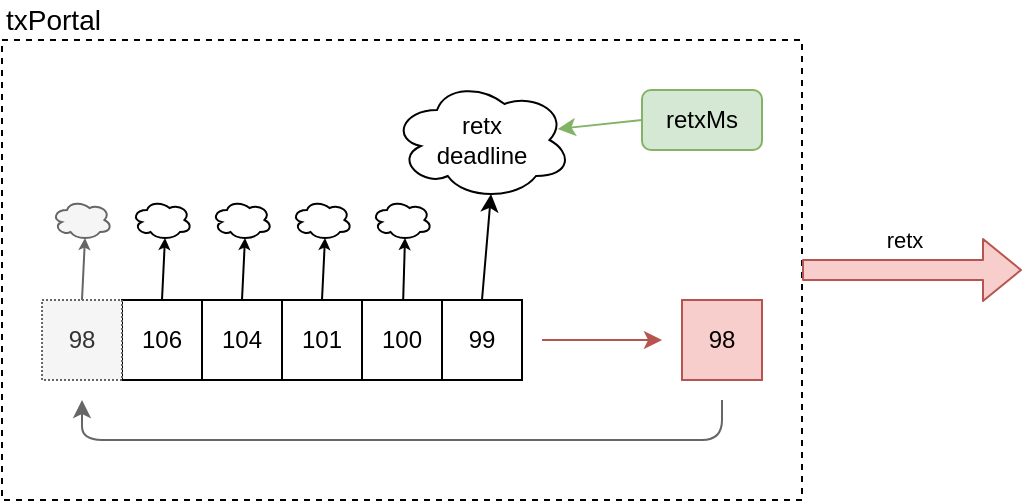 <mxfile version="13.7.9" type="device"><diagram id="m6W-XrrfuekSdxR8uqsP" name="Page-1"><mxGraphModel dx="1102" dy="1000" grid="1" gridSize="10" guides="1" tooltips="1" connect="1" arrows="1" fold="1" page="1" pageScale="1" pageWidth="600" pageHeight="300" math="0" shadow="0"><root><mxCell id="0"/><mxCell id="1" parent="0"/><mxCell id="zu8UpgqI7oWSOQ8ruGEJ-33" value="" style="rounded=0;whiteSpace=wrap;html=1;dashed=1;fillColor=none;" parent="1" vertex="1"><mxGeometry x="45" y="45" width="400" height="230" as="geometry"/></mxCell><mxCell id="zu8UpgqI7oWSOQ8ruGEJ-1" value="99" style="rounded=0;whiteSpace=wrap;html=1;" parent="1" vertex="1"><mxGeometry x="265" y="175" width="40" height="40" as="geometry"/></mxCell><mxCell id="zu8UpgqI7oWSOQ8ruGEJ-3" value="101" style="rounded=0;whiteSpace=wrap;html=1;" parent="1" vertex="1"><mxGeometry x="185" y="175" width="40" height="40" as="geometry"/></mxCell><mxCell id="zu8UpgqI7oWSOQ8ruGEJ-4" value="104" style="rounded=0;whiteSpace=wrap;html=1;" parent="1" vertex="1"><mxGeometry x="145" y="175" width="40" height="40" as="geometry"/></mxCell><mxCell id="zu8UpgqI7oWSOQ8ruGEJ-5" value="106" style="rounded=0;whiteSpace=wrap;html=1;" parent="1" vertex="1"><mxGeometry x="105" y="175" width="40" height="40" as="geometry"/></mxCell><mxCell id="zu8UpgqI7oWSOQ8ruGEJ-7" value="retx&lt;br&gt;deadline" style="ellipse;shape=cloud;whiteSpace=wrap;html=1;" parent="1" vertex="1"><mxGeometry x="240" y="65" width="90" height="60" as="geometry"/></mxCell><mxCell id="zu8UpgqI7oWSOQ8ruGEJ-8" value="" style="endArrow=classic;html=1;entryX=0.55;entryY=0.95;entryDx=0;entryDy=0;entryPerimeter=0;exitX=0.5;exitY=0;exitDx=0;exitDy=0;" parent="1" source="zu8UpgqI7oWSOQ8ruGEJ-1" target="zu8UpgqI7oWSOQ8ruGEJ-7" edge="1"><mxGeometry width="50" height="50" relative="1" as="geometry"><mxPoint x="285" y="305" as="sourcePoint"/><mxPoint x="335" y="255" as="targetPoint"/></mxGeometry></mxCell><mxCell id="zu8UpgqI7oWSOQ8ruGEJ-10" value="" style="ellipse;shape=cloud;whiteSpace=wrap;html=1;" parent="1" vertex="1"><mxGeometry x="190" y="125" width="30" height="20" as="geometry"/></mxCell><mxCell id="zu8UpgqI7oWSOQ8ruGEJ-11" value="" style="ellipse;shape=cloud;whiteSpace=wrap;html=1;" parent="1" vertex="1"><mxGeometry x="150" y="125" width="30" height="20" as="geometry"/></mxCell><mxCell id="zu8UpgqI7oWSOQ8ruGEJ-12" value="" style="ellipse;shape=cloud;whiteSpace=wrap;html=1;" parent="1" vertex="1"><mxGeometry x="110" y="125" width="30" height="20" as="geometry"/></mxCell><mxCell id="zu8UpgqI7oWSOQ8ruGEJ-14" value="" style="endArrow=classic;html=1;entryX=0.55;entryY=0.95;entryDx=0;entryDy=0;entryPerimeter=0;exitX=0.5;exitY=0;exitDx=0;exitDy=0;endSize=3;startSize=3;" parent="1" source="zu8UpgqI7oWSOQ8ruGEJ-3" target="zu8UpgqI7oWSOQ8ruGEJ-10" edge="1"><mxGeometry width="50" height="50" relative="1" as="geometry"><mxPoint x="175" y="185" as="sourcePoint"/><mxPoint x="176.5" y="154.0" as="targetPoint"/></mxGeometry></mxCell><mxCell id="zu8UpgqI7oWSOQ8ruGEJ-15" value="" style="endArrow=classic;html=1;entryX=0.55;entryY=0.95;entryDx=0;entryDy=0;entryPerimeter=0;exitX=0.5;exitY=0;exitDx=0;exitDy=0;endSize=3;startSize=3;" parent="1" source="zu8UpgqI7oWSOQ8ruGEJ-4" target="zu8UpgqI7oWSOQ8ruGEJ-11" edge="1"><mxGeometry width="50" height="50" relative="1" as="geometry"><mxPoint x="105" y="195" as="sourcePoint"/><mxPoint x="106.5" y="164.0" as="targetPoint"/></mxGeometry></mxCell><mxCell id="zu8UpgqI7oWSOQ8ruGEJ-16" value="" style="endArrow=classic;html=1;entryX=0.55;entryY=0.95;entryDx=0;entryDy=0;entryPerimeter=0;exitX=0.5;exitY=0;exitDx=0;exitDy=0;endSize=3;startSize=3;" parent="1" source="zu8UpgqI7oWSOQ8ruGEJ-5" target="zu8UpgqI7oWSOQ8ruGEJ-12" edge="1"><mxGeometry width="50" height="50" relative="1" as="geometry"><mxPoint x="35" y="205" as="sourcePoint"/><mxPoint x="36.5" y="174.0" as="targetPoint"/></mxGeometry></mxCell><mxCell id="zu8UpgqI7oWSOQ8ruGEJ-17" value="98" style="rounded=0;whiteSpace=wrap;html=1;fillColor=#f8cecc;strokeColor=#b85450;" parent="1" vertex="1"><mxGeometry x="385" y="175" width="40" height="40" as="geometry"/></mxCell><mxCell id="zu8UpgqI7oWSOQ8ruGEJ-18" value="98" style="rounded=0;whiteSpace=wrap;html=1;dashed=1;dashPattern=1 1;fillColor=#f5f5f5;strokeColor=#666666;fontColor=#333333;" parent="1" vertex="1"><mxGeometry x="65" y="175" width="40" height="40" as="geometry"/></mxCell><mxCell id="zu8UpgqI7oWSOQ8ruGEJ-23" value="" style="ellipse;shape=cloud;whiteSpace=wrap;html=1;" parent="1" vertex="1"><mxGeometry x="230" y="125" width="30" height="20" as="geometry"/></mxCell><mxCell id="zu8UpgqI7oWSOQ8ruGEJ-24" value="100" style="rounded=0;whiteSpace=wrap;html=1;" parent="1" vertex="1"><mxGeometry x="225" y="175" width="40" height="40" as="geometry"/></mxCell><mxCell id="zu8UpgqI7oWSOQ8ruGEJ-25" value="" style="endArrow=classic;html=1;entryX=0.55;entryY=0.95;entryDx=0;entryDy=0;entryPerimeter=0;endSize=3;startSize=3;" parent="1" source="zu8UpgqI7oWSOQ8ruGEJ-24" target="zu8UpgqI7oWSOQ8ruGEJ-23" edge="1"><mxGeometry width="50" height="50" relative="1" as="geometry"><mxPoint x="335" y="185" as="sourcePoint"/><mxPoint x="336.5" y="154.0" as="targetPoint"/></mxGeometry></mxCell><mxCell id="zu8UpgqI7oWSOQ8ruGEJ-28" value="" style="ellipse;shape=cloud;whiteSpace=wrap;html=1;fillColor=#f5f5f5;strokeColor=#666666;fontColor=#333333;" parent="1" vertex="1"><mxGeometry x="70" y="125" width="30" height="20" as="geometry"/></mxCell><mxCell id="zu8UpgqI7oWSOQ8ruGEJ-29" value="" style="endArrow=classic;html=1;entryX=0.55;entryY=0.95;entryDx=0;entryDy=0;entryPerimeter=0;exitX=0.5;exitY=0;exitDx=0;exitDy=0;endSize=3;startSize=3;fillColor=#f5f5f5;strokeColor=#666666;" parent="1" source="zu8UpgqI7oWSOQ8ruGEJ-18" target="zu8UpgqI7oWSOQ8ruGEJ-28" edge="1"><mxGeometry width="50" height="50" relative="1" as="geometry"><mxPoint x="135" y="185" as="sourcePoint"/><mxPoint x="136.5" y="154" as="targetPoint"/></mxGeometry></mxCell><mxCell id="zu8UpgqI7oWSOQ8ruGEJ-30" value="" style="endArrow=classic;html=1;fillColor=#f8cecc;strokeColor=#b85450;" parent="1" edge="1"><mxGeometry width="50" height="50" relative="1" as="geometry"><mxPoint x="315" y="195" as="sourcePoint"/><mxPoint x="375" y="195" as="targetPoint"/></mxGeometry></mxCell><mxCell id="zu8UpgqI7oWSOQ8ruGEJ-31" value="" style="endArrow=classic;html=1;fillColor=#f5f5f5;strokeColor=#666666;" parent="1" edge="1"><mxGeometry width="50" height="50" relative="1" as="geometry"><mxPoint x="405" y="225" as="sourcePoint"/><mxPoint x="85" y="225" as="targetPoint"/><Array as="points"><mxPoint x="405" y="245"/><mxPoint x="85" y="245"/></Array></mxGeometry></mxCell><mxCell id="zu8UpgqI7oWSOQ8ruGEJ-34" value="" style="shape=flexArrow;endArrow=classic;html=1;exitX=1;exitY=0.5;exitDx=0;exitDy=0;fillColor=#f8cecc;strokeColor=#b85450;" parent="1" source="zu8UpgqI7oWSOQ8ruGEJ-33" edge="1"><mxGeometry width="50" height="50" relative="1" as="geometry"><mxPoint x="515" y="185" as="sourcePoint"/><mxPoint x="555" y="160" as="targetPoint"/></mxGeometry></mxCell><mxCell id="zu8UpgqI7oWSOQ8ruGEJ-35" value="retx" style="edgeLabel;html=1;align=center;verticalAlign=middle;resizable=0;points=[];" parent="zu8UpgqI7oWSOQ8ruGEJ-34" vertex="1" connectable="0"><mxGeometry x="0.308" y="5" relative="1" as="geometry"><mxPoint x="-21.67" y="-10" as="offset"/></mxGeometry></mxCell><mxCell id="zu8UpgqI7oWSOQ8ruGEJ-36" value="&lt;font style=&quot;font-size: 14px&quot;&gt;txPortal&lt;/font&gt;" style="text;html=1;strokeColor=none;fillColor=none;align=left;verticalAlign=middle;whiteSpace=wrap;rounded=0;dashed=1;" parent="1" vertex="1"><mxGeometry x="45" y="25" width="155" height="20" as="geometry"/></mxCell><mxCell id="zu8UpgqI7oWSOQ8ruGEJ-37" value="retxMs" style="rounded=1;whiteSpace=wrap;html=1;fillColor=#d5e8d4;align=center;strokeColor=#82b366;" parent="1" vertex="1"><mxGeometry x="365" y="70" width="60" height="30" as="geometry"/></mxCell><mxCell id="zu8UpgqI7oWSOQ8ruGEJ-38" value="" style="endArrow=classic;html=1;entryX=0.92;entryY=0.408;entryDx=0;entryDy=0;entryPerimeter=0;exitX=0;exitY=0.5;exitDx=0;exitDy=0;fillColor=#d5e8d4;strokeColor=#82b366;" parent="1" source="zu8UpgqI7oWSOQ8ruGEJ-37" target="zu8UpgqI7oWSOQ8ruGEJ-7" edge="1"><mxGeometry width="50" height="50" relative="1" as="geometry"><mxPoint x="410" y="-40" as="sourcePoint"/><mxPoint x="400" y="-100" as="targetPoint"/></mxGeometry></mxCell></root></mxGraphModel></diagram></mxfile>